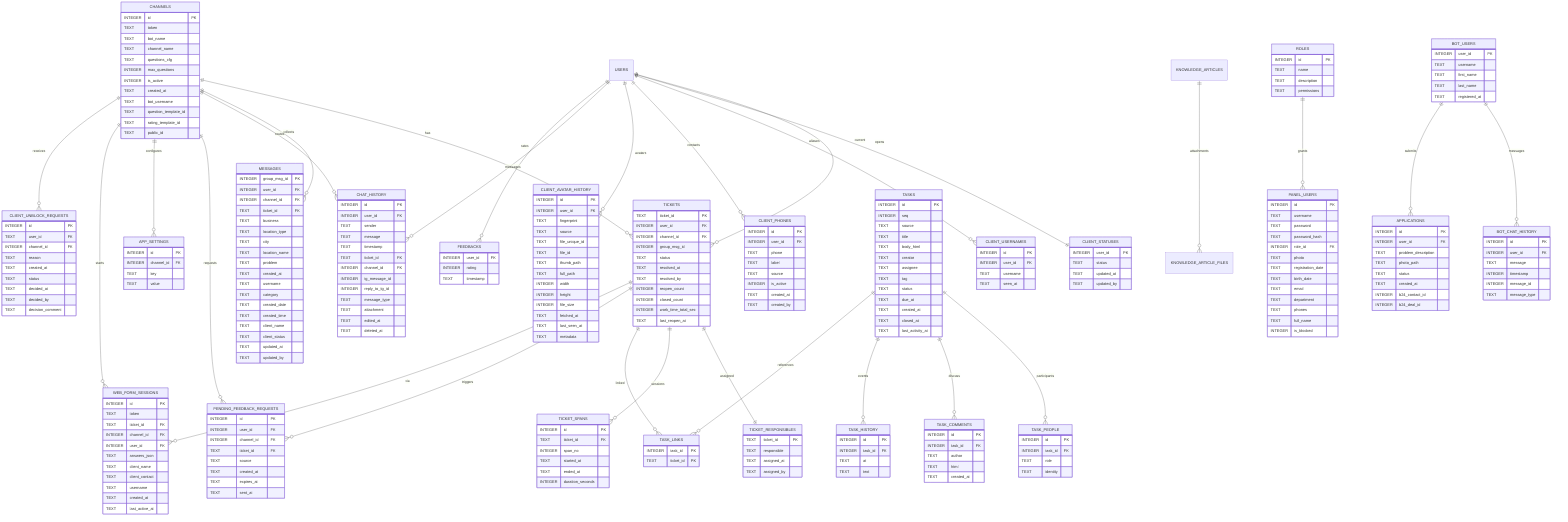 erDiagram
    CHANNELS ||--o{ TICKETS : "has"
    CHANNELS ||--o{ MESSAGES : "collects"
    CHANNELS ||--o{ CHAT_HISTORY : "routes"
    CHANNELS ||--o{ PENDING_FEEDBACK_REQUESTS : "requests"
    CHANNELS ||--o{ APP_SETTINGS : "configures"
    CHANNELS ||--o{ WEB_FORM_SESSIONS : "starts"
    CHANNELS ||--o{ CLIENT_UNBLOCK_REQUESTS : "receives"

    USERS ||--o{ TICKETS : "opens"
    USERS ||--|| CLIENT_STATUSES : "current"
    USERS ||--o{ CLIENT_USERNAMES : "aliases"
    USERS ||--o{ CLIENT_PHONES : "contacts"
    USERS ||--o{ CLIENT_AVATAR_HISTORY : "avatars"
    USERS ||--o{ CHAT_HISTORY : "messages"
    USERS ||--o{ FEEDBACKS : "rates"

    TICKETS ||--|| TICKET_RESPONSIBLES : "assigned"
    TICKETS ||--o{ TICKET_SPANS : "sessions"
    TICKETS ||--o{ TASK_LINKS : "linked"
    TICKETS ||--o{ PENDING_FEEDBACK_REQUESTS : "triggers"
    TICKETS ||--o{ WEB_FORM_SESSIONS : "via"

    TASKS ||--o{ TASK_PEOPLE : "participants"
    TASKS ||--o{ TASK_COMMENTS : "discuss"
    TASKS ||--o{ TASK_HISTORY : "events"
    TASKS ||--o{ TASK_LINKS : "references"

    KNOWLEDGE_ARTICLES ||--o{ KNOWLEDGE_ARTICLE_FILES : "attachments"

    ROLES ||--o{ PANEL_USERS : "grants"

    BOT_USERS ||--o{ BOT_CHAT_HISTORY : "messages"
    BOT_USERS ||--o{ APPLICATIONS : "submits"

    CHANNELS {
        INTEGER id PK
        TEXT token
        TEXT bot_name
        TEXT channel_name
        TEXT questions_cfg
        INTEGER max_questions
        INTEGER is_active
        TEXT created_at
        TEXT bot_username
        TEXT question_template_id
        TEXT rating_template_id
        TEXT public_id
    }

    TICKETS {
        TEXT ticket_id PK
        INTEGER user_id FK
        INTEGER channel_id FK
        INTEGER group_msg_id
        TEXT status
        TEXT resolved_at
        TEXT resolved_by
        INTEGER reopen_count
        INTEGER closed_count
        INTEGER work_time_total_sec
        TEXT last_reopen_at
    }

    MESSAGES {
        INTEGER group_msg_id PK
        INTEGER user_id FK
        INTEGER channel_id FK
        TEXT ticket_id FK
        TEXT business
        TEXT location_type
        TEXT city
        TEXT location_name
        TEXT problem
        TEXT created_at
        TEXT username
        TEXT category
        TEXT created_date
        TEXT created_time
        TEXT client_name
        TEXT client_status
        TEXT updated_at
        TEXT updated_by
    }

    CHAT_HISTORY {
        INTEGER id PK
        INTEGER user_id FK
        TEXT sender
        TEXT message
        TEXT timestamp
        TEXT ticket_id FK
        INTEGER channel_id FK
        INTEGER tg_message_id
        INTEGER reply_to_tg_id
        TEXT message_type
        TEXT attachment
        TEXT edited_at
        TEXT deleted_at
    }

    CLIENT_STATUSES {
        INTEGER user_id PK
        TEXT status
        TEXT updated_at
        TEXT updated_by
    }

    CLIENT_USERNAMES {
        INTEGER id PK
        INTEGER user_id FK
        TEXT username
        TEXT seen_at
    }

    CLIENT_PHONES {
        INTEGER id PK
        INTEGER user_id FK
        TEXT phone
        TEXT label
        TEXT source
        INTEGER is_active
        TEXT created_at
        TEXT created_by
    }

    PENDING_FEEDBACK_REQUESTS {
        INTEGER id PK
        INTEGER user_id FK
        INTEGER channel_id FK
        TEXT ticket_id FK
        TEXT source
        TEXT created_at
        TEXT expires_at
        TEXT sent_at
    }

    APP_SETTINGS {
        INTEGER id PK
        INTEGER channel_id FK
        TEXT key
        TEXT value
    }

    TASKS {
        INTEGER id PK
        INTEGER seq
        TEXT source
        TEXT title
        TEXT body_html
        TEXT creator
        TEXT assignee
        TEXT tag
        TEXT status
        TEXT due_at
        TEXT created_at
        TEXT closed_at
        TEXT last_activity_at
    }

    TASK_PEOPLE {
        INTEGER id PK
        INTEGER task_id FK
        TEXT role
        TEXT identity
    }

    TASK_COMMENTS {
        INTEGER id PK
        INTEGER task_id FK
        TEXT author
        TEXT html
        TEXT created_at
    }

    TASK_HISTORY {
        INTEGER id PK
        INTEGER task_id FK
        TEXT at
        TEXT text
    }

    TASK_LINKS {
        INTEGER task_id PK
        TEXT ticket_id PK
    }

    TICKET_SPANS {
        INTEGER id PK
        TEXT ticket_id FK
        INTEGER span_no
        TEXT started_at
        TEXT ended_at
        INTEGER duration_seconds
    }

    TICKET_RESPONSIBLES {
        TEXT ticket_id PK
        TEXT responsible
        TEXT assigned_at
        TEXT assigned_by
    }

    WEB_FORM_SESSIONS {
        INTEGER id PK
        TEXT token
        TEXT ticket_id FK
        INTEGER channel_id FK
        INTEGER user_id FK
        TEXT answers_json
        TEXT client_name
        TEXT client_contact
        TEXT username
        TEXT created_at
        TEXT last_active_at
    }

    CLIENT_UNBLOCK_REQUESTS {
        INTEGER id PK
        TEXT user_id FK
        INTEGER channel_id FK
        TEXT reason
        TEXT created_at
        TEXT status
        TEXT decided_at
        TEXT decided_by
        TEXT decision_comment
    }

    CLIENT_AVATAR_HISTORY {
        INTEGER id PK
        INTEGER user_id FK
        TEXT fingerprint
        TEXT source
        TEXT file_unique_id
        TEXT file_id
        TEXT thumb_path
        TEXT full_path
        INTEGER width
        INTEGER height
        INTEGER file_size
        TEXT fetched_at
        TEXT last_seen_at
        TEXT metadata
    }

    FEEDBACKS {
        INTEGER user_id FK
        INTEGER rating
        TEXT timestamp
    }

    PANEL_USERS {
        INTEGER id PK
        TEXT username
        TEXT password
        TEXT password_hash
        INTEGER role_id FK
        TEXT photo
        TEXT registration_date
        TEXT birth_date
        TEXT email
        TEXT department
        TEXT phones
        TEXT full_name
        INTEGER is_blocked
    }

    ROLES {
        INTEGER id PK
        TEXT name
        TEXT description
        TEXT permissions
    }

    BOT_USERS {
        INTEGER user_id PK
        TEXT username
        TEXT first_name
        TEXT last_name
        TEXT registered_at
    }

    BOT_CHAT_HISTORY {
        INTEGER id PK
        INTEGER user_id FK
        TEXT message
        INTEGER timestamp
        INTEGER message_id
        TEXT message_type
    }

    APPLICATIONS {
        INTEGER id PK
        INTEGER user_id FK
        TEXT problem_description
        TEXT photo_path
        TEXT status
        TEXT created_at
        INTEGER b24_contact_id
        INTEGER b24_deal_id
    }